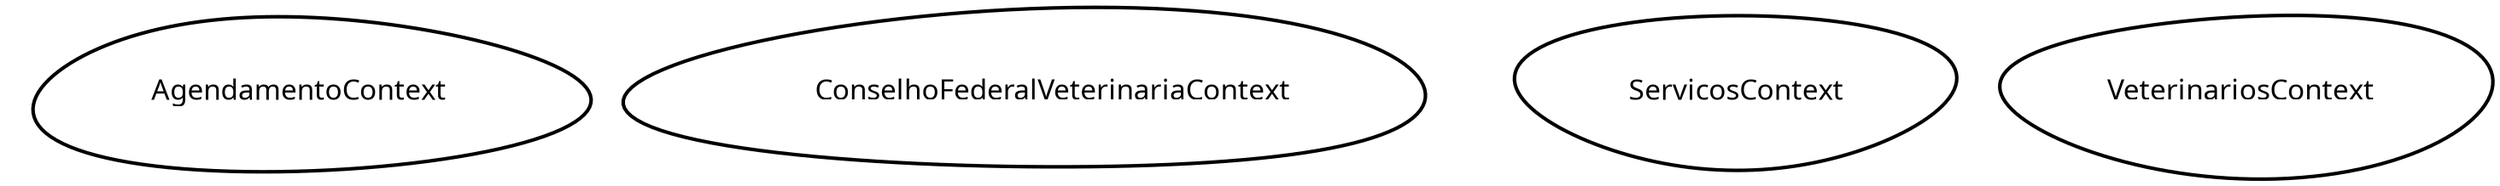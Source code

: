 digraph "ContextMapGraph" {
graph ["imagepath"="/tmp/GraphvizJava"]
"AgendamentoContext" ["margin"="0.3","orientation"="16","shape"="egg","fontsize"="16","style"="bold","label"="AgendamentoContext\n","fontname"="sans-serif"]
"ConselhoFederalVeterinariaContext" ["margin"="0.3","orientation"="226","shape"="egg","fontsize"="16","style"="bold","label"="ConselhoFederalVeterinariaContext\n","fontname"="sans-serif"]
"ServicosContext" ["margin"="0.3","orientation"="181","shape"="egg","fontsize"="16","style"="bold","label"="ServicosContext\n","fontname"="sans-serif"]
"VeterinariosContext" ["margin"="0.3","orientation"="72","shape"="egg","fontsize"="16","style"="bold","label"="VeterinariosContext\n","fontname"="sans-serif"]
}